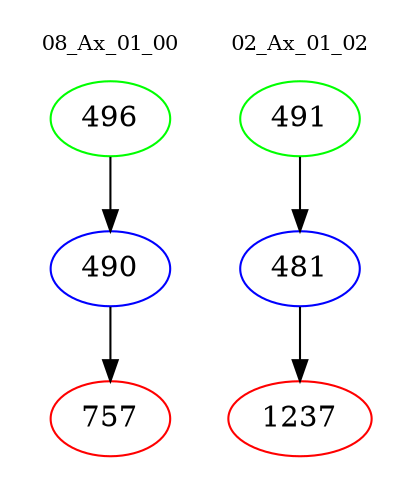 digraph{
subgraph cluster_0 {
color = white
label = "08_Ax_01_00";
fontsize=10;
T0_496 [label="496", color="green"]
T0_496 -> T0_490 [color="black"]
T0_490 [label="490", color="blue"]
T0_490 -> T0_757 [color="black"]
T0_757 [label="757", color="red"]
}
subgraph cluster_1 {
color = white
label = "02_Ax_01_02";
fontsize=10;
T1_491 [label="491", color="green"]
T1_491 -> T1_481 [color="black"]
T1_481 [label="481", color="blue"]
T1_481 -> T1_1237 [color="black"]
T1_1237 [label="1237", color="red"]
}
}
